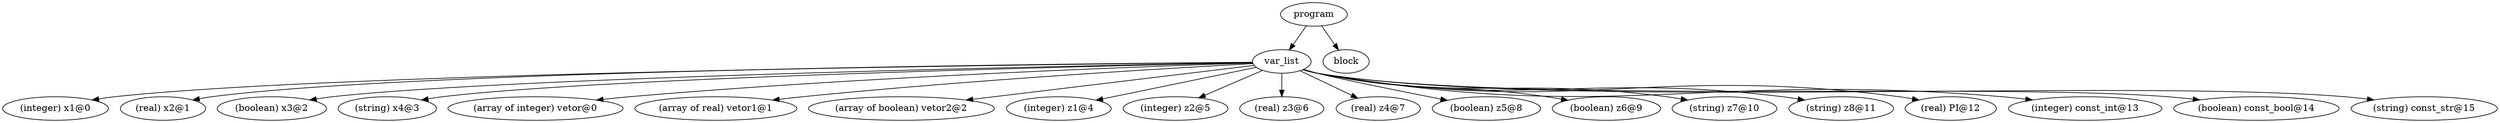 digraph {
graph [ordering="out"];
node0[label="program"];
node1[label="var_list"];
node2[label="(integer) x1@0"];
node1 -> node2;
node3[label="(real) x2@1"];
node1 -> node3;
node4[label="(boolean) x3@2"];
node1 -> node4;
node5[label="(string) x4@3"];
node1 -> node5;
node6[label="(array of integer) vetor@0"];
node1 -> node6;
node7[label="(array of real) vetor1@1"];
node1 -> node7;
node8[label="(array of boolean) vetor2@2"];
node1 -> node8;
node9[label="(integer) z1@4"];
node1 -> node9;
node10[label="(integer) z2@5"];
node1 -> node10;
node11[label="(real) z3@6"];
node1 -> node11;
node12[label="(real) z4@7"];
node1 -> node12;
node13[label="(boolean) z5@8"];
node1 -> node13;
node14[label="(boolean) z6@9"];
node1 -> node14;
node15[label="(string) z7@10"];
node1 -> node15;
node16[label="(string) z8@11"];
node1 -> node16;
node17[label="(real) PI@12"];
node1 -> node17;
node18[label="(integer) const_int@13"];
node1 -> node18;
node19[label="(boolean) const_bool@14"];
node1 -> node19;
node20[label="(string) const_str@15"];
node1 -> node20;
node0 -> node1;
node21[label="block"];
node0 -> node21;
}
